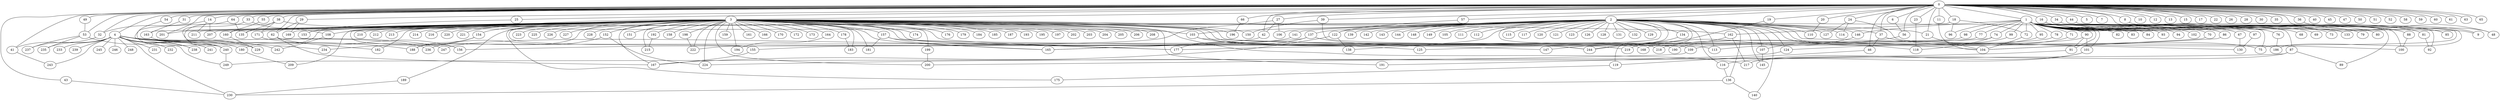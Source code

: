 
graph graphname {
    0 -- 1
0 -- 2
0 -- 3
0 -- 4
0 -- 5
0 -- 6
0 -- 7
0 -- 8
0 -- 9
0 -- 10
0 -- 11
0 -- 12
0 -- 13
0 -- 14
0 -- 15
0 -- 16
0 -- 17
0 -- 18
0 -- 19
0 -- 20
0 -- 21
0 -- 22
0 -- 23
0 -- 24
0 -- 25
0 -- 26
0 -- 27
0 -- 28
0 -- 29
0 -- 30
0 -- 31
0 -- 32
0 -- 33
0 -- 34
0 -- 35
0 -- 36
0 -- 37
0 -- 38
0 -- 39
0 -- 40
0 -- 41
0 -- 42
0 -- 43
0 -- 44
0 -- 45
0 -- 46
0 -- 47
0 -- 48
0 -- 49
0 -- 50
0 -- 51
0 -- 52
0 -- 53
0 -- 54
0 -- 55
0 -- 56
0 -- 57
0 -- 58
0 -- 59
0 -- 60
0 -- 61
0 -- 62
0 -- 63
0 -- 64
0 -- 65
0 -- 66
0 -- 201
1 -- 67
1 -- 68
1 -- 69
1 -- 70
1 -- 71
1 -- 72
1 -- 73
1 -- 74
1 -- 75
1 -- 76
1 -- 77
1 -- 78
1 -- 79
1 -- 80
1 -- 81
1 -- 82
1 -- 83
1 -- 84
1 -- 85
1 -- 86
1 -- 87
1 -- 88
1 -- 89
1 -- 90
1 -- 91
1 -- 92
1 -- 93
1 -- 94
1 -- 95
1 -- 96
1 -- 97
1 -- 98
1 -- 99
1 -- 100
1 -- 101
1 -- 102
1 -- 146
2 -- 128
2 -- 130
2 -- 131
2 -- 132
2 -- 133
2 -- 134
2 -- 129
2 -- 136
2 -- 137
2 -- 138
2 -- 139
2 -- 140
2 -- 141
2 -- 142
2 -- 143
2 -- 144
2 -- 145
2 -- 146
2 -- 147
2 -- 148
2 -- 149
2 -- 135
2 -- 103
2 -- 104
2 -- 105
2 -- 106
2 -- 107
2 -- 108
2 -- 109
2 -- 110
2 -- 111
2 -- 112
2 -- 113
2 -- 114
2 -- 115
2 -- 116
2 -- 117
2 -- 118
2 -- 119
2 -- 120
2 -- 121
2 -- 122
2 -- 123
2 -- 124
2 -- 125
2 -- 126
2 -- 127
2 -- 37
2 -- 21
3 -- 150
3 -- 151
3 -- 152
3 -- 153
3 -- 154
3 -- 155
3 -- 156
3 -- 157
3 -- 158
3 -- 159
3 -- 160
3 -- 161
3 -- 162
3 -- 163
3 -- 164
3 -- 165
3 -- 166
3 -- 167
3 -- 168
3 -- 169
3 -- 170
3 -- 171
3 -- 172
3 -- 173
3 -- 174
3 -- 175
3 -- 176
3 -- 177
3 -- 178
3 -- 179
3 -- 180
3 -- 181
3 -- 182
3 -- 183
3 -- 184
3 -- 185
3 -- 186
3 -- 187
3 -- 188
3 -- 189
3 -- 190
3 -- 191
3 -- 192
3 -- 193
3 -- 194
3 -- 195
3 -- 196
3 -- 197
3 -- 198
3 -- 199
3 -- 200
3 -- 201
3 -- 202
3 -- 203
3 -- 204
3 -- 205
3 -- 206
3 -- 207
3 -- 208
3 -- 209
3 -- 210
3 -- 211
3 -- 212
3 -- 213
3 -- 214
3 -- 215
3 -- 216
3 -- 217
3 -- 218
3 -- 219
3 -- 220
3 -- 221
3 -- 222
3 -- 223
3 -- 224
3 -- 225
3 -- 226
3 -- 227
3 -- 228
4 -- 229
4 -- 230
4 -- 231
4 -- 232
4 -- 233
4 -- 234
4 -- 235
4 -- 236
4 -- 237
4 -- 238
4 -- 239
4 -- 240
4 -- 241
4 -- 242
4 -- 243
4 -- 244
4 -- 245
4 -- 246
4 -- 247
4 -- 248
4 -- 249
4 -- 188
6 -- 56
8 -- 9
11 -- 104
14 -- 211
14 -- 207
14 -- 32
16 -- 85
16 -- 133
18 -- 96
18 -- 72
18 -- 162
19 -- 244
20 -- 110
21 -- 104
23 -- 118
24 -- 114
24 -- 127
24 -- 100
25 -- 153
27 -- 106
27 -- 42
27 -- 156
29 -- 169
29 -- 62
31 -- 163
32 -- 41
33 -- 229
33 -- 108
34 -- 75
36 -- 48
37 -- 75
37 -- 46
38 -- 103
38 -- 135
38 -- 171
38 -- 240
39 -- 113
39 -- 150
41 -- 243
42 -- 165
43 -- 230
44 -- 186
46 -- 119
49 -- 53
53 -- 235
53 -- 180
53 -- 237
54 -- 240
55 -- 160
56 -- 107
57 -- 122
62 -- 167
62 -- 156
64 -- 135
64 -- 238
66 -- 196
67 -- 130
70 -- 104
71 -- 124
72 -- 104
74 -- 155
74 -- 118
76 -- 186
77 -- 177
78 -- 109
81 -- 92
86 -- 104
87 -- 89
87 -- 249
87 -- 217
88 -- 100
90 -- 91
90 -- 101
90 -- 113
91 -- 224
95 -- 190
97 -- 130
98 -- 222
99 -- 218
101 -- 116
101 -- 217
103 -- 147
103 -- 125
107 -- 145
108 -- 242
109 -- 200
116 -- 136
119 -- 175
122 -- 138
122 -- 167
124 -- 191
134 -- 244
136 -- 230
136 -- 140
137 -- 177
137 -- 165
137 -- 244
141 -- 247
146 -- 168
152 -- 224
152 -- 236
154 -- 188
154 -- 234
155 -- 167
157 -- 181
157 -- 165
157 -- 177
160 -- 229
162 -- 219
162 -- 217
163 -- 241
164 -- 194
171 -- 182
178 -- 183
180 -- 209
189 -- 230
192 -- 215
198 -- 222
199 -- 200
240 -- 249

}

